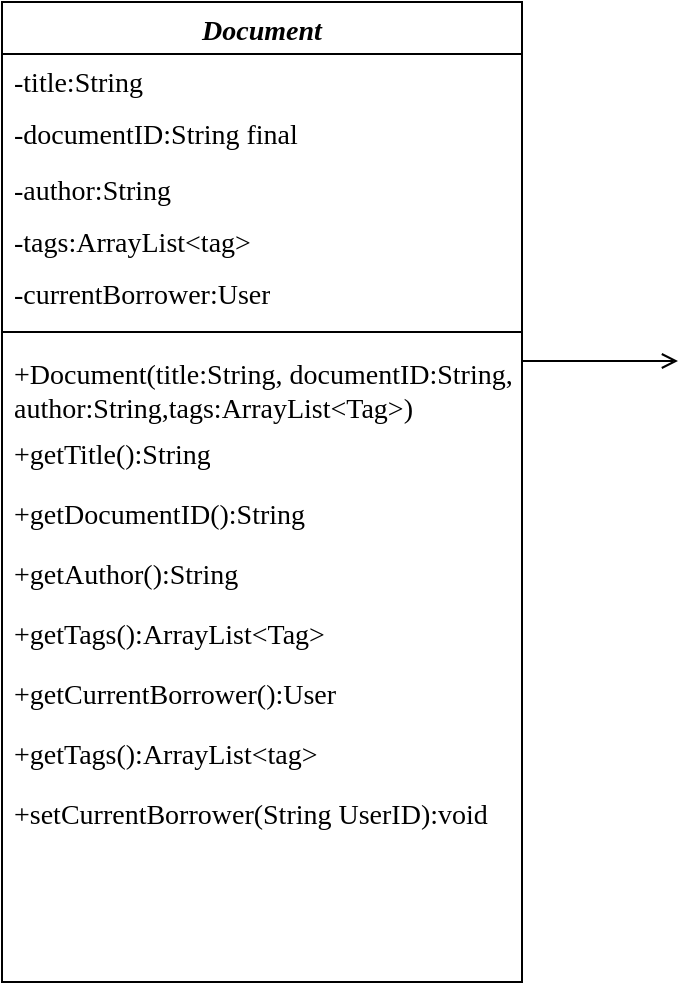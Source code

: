 <mxfile version="26.1.0">
  <diagram id="C5RBs43oDa-KdzZeNtuy" name="Page-1">
    <mxGraphModel dx="794" dy="492" grid="1" gridSize="10" guides="1" tooltips="1" connect="1" arrows="1" fold="1" page="1" pageScale="1" pageWidth="827" pageHeight="1169" math="0" shadow="0">
      <root>
        <mxCell id="WIyWlLk6GJQsqaUBKTNV-0" />
        <mxCell id="WIyWlLk6GJQsqaUBKTNV-1" parent="WIyWlLk6GJQsqaUBKTNV-0" />
        <mxCell id="zkfFHV4jXpPFQw0GAbJ--0" value="Document" style="swimlane;fontStyle=3;align=center;verticalAlign=top;childLayout=stackLayout;horizontal=1;startSize=26;horizontalStack=0;resizeParent=1;resizeLast=0;collapsible=1;marginBottom=0;rounded=0;shadow=0;strokeWidth=1;whiteSpace=wrap;fontSize=14;fontFamily=Mali;" parent="WIyWlLk6GJQsqaUBKTNV-1" vertex="1">
          <mxGeometry x="170" y="10" width="260" height="490" as="geometry">
            <mxRectangle x="220" y="120" width="160" height="26" as="alternateBounds" />
          </mxGeometry>
        </mxCell>
        <mxCell id="zkfFHV4jXpPFQw0GAbJ--2" value="-title:String" style="text;align=left;verticalAlign=top;spacingLeft=4;spacingRight=4;overflow=hidden;rotatable=0;points=[[0,0.5],[1,0.5]];portConstraint=eastwest;rounded=0;shadow=0;html=0;whiteSpace=wrap;fontSize=14;fontFamily=Mali;" parent="zkfFHV4jXpPFQw0GAbJ--0" vertex="1">
          <mxGeometry y="26" width="260" height="26" as="geometry" />
        </mxCell>
        <mxCell id="zkfFHV4jXpPFQw0GAbJ--3" value="-documentID:String final" style="text;align=left;verticalAlign=top;spacingLeft=4;spacingRight=4;overflow=hidden;rotatable=0;points=[[0,0.5],[1,0.5]];portConstraint=eastwest;rounded=0;shadow=0;html=0;whiteSpace=wrap;fontSize=14;fontFamily=Mali;" parent="zkfFHV4jXpPFQw0GAbJ--0" vertex="1">
          <mxGeometry y="52" width="260" height="28" as="geometry" />
        </mxCell>
        <mxCell id="aTSul-BIoo_N8RE2OFc6-5" value="-author:String" style="text;align=left;verticalAlign=top;spacingLeft=4;spacingRight=4;overflow=hidden;rotatable=0;points=[[0,0.5],[1,0.5]];portConstraint=eastwest;rounded=0;shadow=0;html=0;whiteSpace=wrap;fontSize=14;fontFamily=Mali;" parent="zkfFHV4jXpPFQw0GAbJ--0" vertex="1">
          <mxGeometry y="80" width="260" height="26" as="geometry" />
        </mxCell>
        <mxCell id="aTSul-BIoo_N8RE2OFc6-9" value="-tags:ArrayList&lt;tag&gt;" style="text;align=left;verticalAlign=top;spacingLeft=4;spacingRight=4;overflow=hidden;rotatable=0;points=[[0,0.5],[1,0.5]];portConstraint=eastwest;rounded=0;shadow=0;html=0;whiteSpace=wrap;fontSize=14;fontFamily=Mali;" parent="zkfFHV4jXpPFQw0GAbJ--0" vertex="1">
          <mxGeometry y="106" width="260" height="26" as="geometry" />
        </mxCell>
        <mxCell id="aTSul-BIoo_N8RE2OFc6-10" value="-currentBorrower:User" style="text;align=left;verticalAlign=top;spacingLeft=4;spacingRight=4;overflow=hidden;rotatable=0;points=[[0,0.5],[1,0.5]];portConstraint=eastwest;rounded=0;shadow=0;html=0;whiteSpace=wrap;fontSize=14;fontFamily=Mali;" parent="zkfFHV4jXpPFQw0GAbJ--0" vertex="1">
          <mxGeometry y="132" width="260" height="26" as="geometry" />
        </mxCell>
        <mxCell id="zkfFHV4jXpPFQw0GAbJ--4" value="" style="line;html=1;strokeWidth=1;align=left;verticalAlign=middle;spacingTop=-1;spacingLeft=3;spacingRight=3;rotatable=0;labelPosition=right;points=[];portConstraint=eastwest;whiteSpace=wrap;fontSize=14;fontFamily=Mali;" parent="zkfFHV4jXpPFQw0GAbJ--0" vertex="1">
          <mxGeometry y="158" width="260" height="14" as="geometry" />
        </mxCell>
        <mxCell id="zkfFHV4jXpPFQw0GAbJ--5" value="+Document(title:String, documentID:String, author:String,tags:ArrayList&lt;Tag&gt;)" style="text;align=left;verticalAlign=top;spacingLeft=4;spacingRight=4;overflow=hidden;rotatable=0;points=[[0,0.5],[1,0.5]];portConstraint=eastwest;whiteSpace=wrap;fontSize=14;fontFamily=Mali;" parent="zkfFHV4jXpPFQw0GAbJ--0" vertex="1">
          <mxGeometry y="172" width="260" height="40" as="geometry" />
        </mxCell>
        <mxCell id="IluqJxnMN8UQDmzil1uz-0" value="+getTitle():String" style="text;align=left;verticalAlign=top;spacingLeft=4;spacingRight=4;overflow=hidden;rotatable=0;points=[[0,0.5],[1,0.5]];portConstraint=eastwest;whiteSpace=wrap;fontSize=14;fontFamily=Mali;" vertex="1" parent="zkfFHV4jXpPFQw0GAbJ--0">
          <mxGeometry y="212" width="260" height="30" as="geometry" />
        </mxCell>
        <mxCell id="IluqJxnMN8UQDmzil1uz-1" value="+getDocumentID():String" style="text;align=left;verticalAlign=top;spacingLeft=4;spacingRight=4;overflow=hidden;rotatable=0;points=[[0,0.5],[1,0.5]];portConstraint=eastwest;whiteSpace=wrap;fontSize=14;fontFamily=Mali;" vertex="1" parent="zkfFHV4jXpPFQw0GAbJ--0">
          <mxGeometry y="242" width="260" height="30" as="geometry" />
        </mxCell>
        <mxCell id="IluqJxnMN8UQDmzil1uz-2" value="+getAuthor():String" style="text;align=left;verticalAlign=top;spacingLeft=4;spacingRight=4;overflow=hidden;rotatable=0;points=[[0,0.5],[1,0.5]];portConstraint=eastwest;whiteSpace=wrap;fontSize=14;fontFamily=Mali;" vertex="1" parent="zkfFHV4jXpPFQw0GAbJ--0">
          <mxGeometry y="272" width="260" height="30" as="geometry" />
        </mxCell>
        <mxCell id="IluqJxnMN8UQDmzil1uz-3" value="+getTags():ArrayList&lt;Tag&gt;" style="text;align=left;verticalAlign=top;spacingLeft=4;spacingRight=4;overflow=hidden;rotatable=0;points=[[0,0.5],[1,0.5]];portConstraint=eastwest;whiteSpace=wrap;fontSize=14;fontFamily=Mali;" vertex="1" parent="zkfFHV4jXpPFQw0GAbJ--0">
          <mxGeometry y="302" width="260" height="30" as="geometry" />
        </mxCell>
        <mxCell id="IluqJxnMN8UQDmzil1uz-4" value="+getCurrentBorrower():User" style="text;align=left;verticalAlign=top;spacingLeft=4;spacingRight=4;overflow=hidden;rotatable=0;points=[[0,0.5],[1,0.5]];portConstraint=eastwest;whiteSpace=wrap;fontSize=14;fontFamily=Mali;" vertex="1" parent="zkfFHV4jXpPFQw0GAbJ--0">
          <mxGeometry y="332" width="260" height="30" as="geometry" />
        </mxCell>
        <mxCell id="IluqJxnMN8UQDmzil1uz-5" value="+getTags():ArrayList&lt;tag&gt;" style="text;align=left;verticalAlign=top;spacingLeft=4;spacingRight=4;overflow=hidden;rotatable=0;points=[[0,0.5],[1,0.5]];portConstraint=eastwest;whiteSpace=wrap;fontSize=14;fontFamily=Mali;" vertex="1" parent="zkfFHV4jXpPFQw0GAbJ--0">
          <mxGeometry y="362" width="260" height="30" as="geometry" />
        </mxCell>
        <mxCell id="IluqJxnMN8UQDmzil1uz-6" value="+setCurrentBorrower(String UserID):void" style="text;align=left;verticalAlign=top;spacingLeft=4;spacingRight=4;overflow=hidden;rotatable=0;points=[[0,0.5],[1,0.5]];portConstraint=eastwest;whiteSpace=wrap;fontSize=14;fontFamily=Mali;" vertex="1" parent="zkfFHV4jXpPFQw0GAbJ--0">
          <mxGeometry y="392" width="260" height="58" as="geometry" />
        </mxCell>
        <mxCell id="zkfFHV4jXpPFQw0GAbJ--26" value="" style="endArrow=open;shadow=0;strokeWidth=1;rounded=0;curved=0;endFill=1;edgeStyle=elbowEdgeStyle;elbow=vertical;fontSize=14;fontFamily=Mali;" parent="WIyWlLk6GJQsqaUBKTNV-1" source="zkfFHV4jXpPFQw0GAbJ--0" edge="1">
          <mxGeometry x="0.5" y="41" relative="1" as="geometry">
            <mxPoint x="380" y="192" as="sourcePoint" />
            <mxPoint x="508" y="189.368" as="targetPoint" />
            <mxPoint x="-40" y="32" as="offset" />
          </mxGeometry>
        </mxCell>
      </root>
    </mxGraphModel>
  </diagram>
</mxfile>
